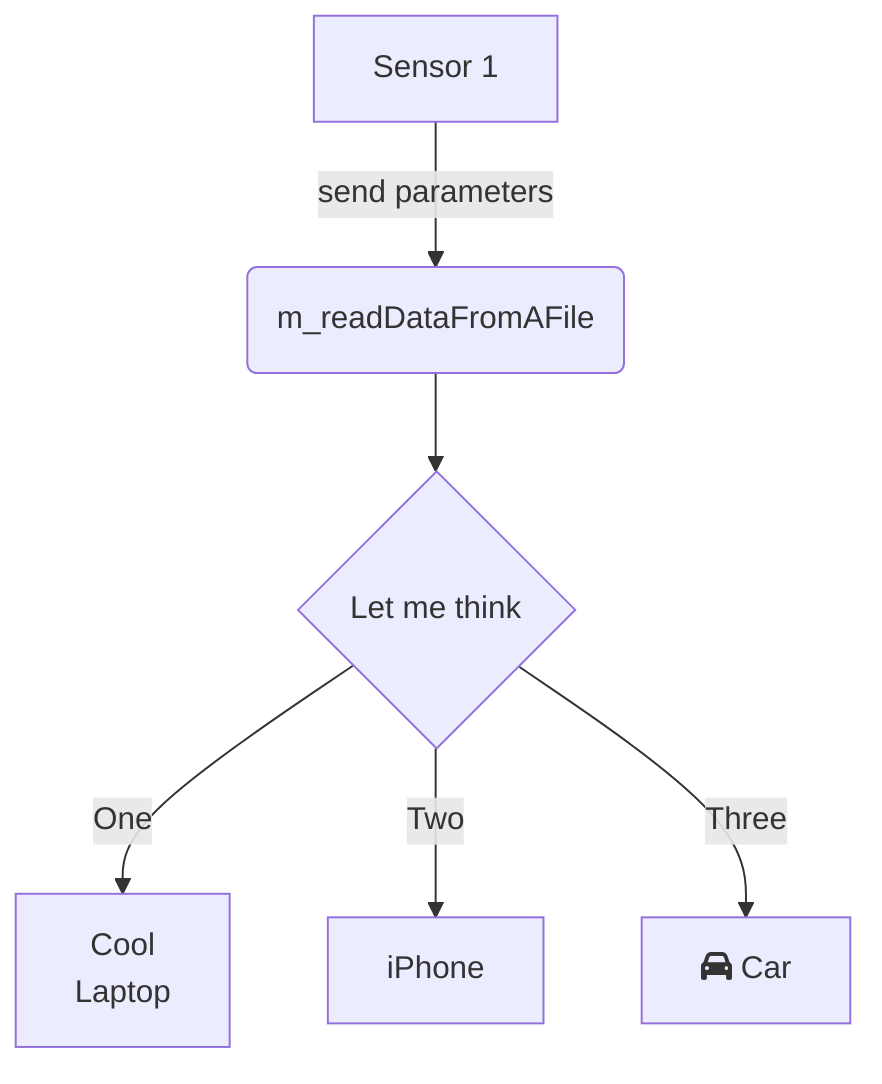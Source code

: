 graph TD
    A[Sensor 1] -->|send parameters| B(m_readDataFromAFile)
    B --> C{Let me think}
    C -->|One| D["Cool <br> Laptop"]
    C -->|Two| E[iPhone]
    C -->|Three| F[fa:fa-car Car]